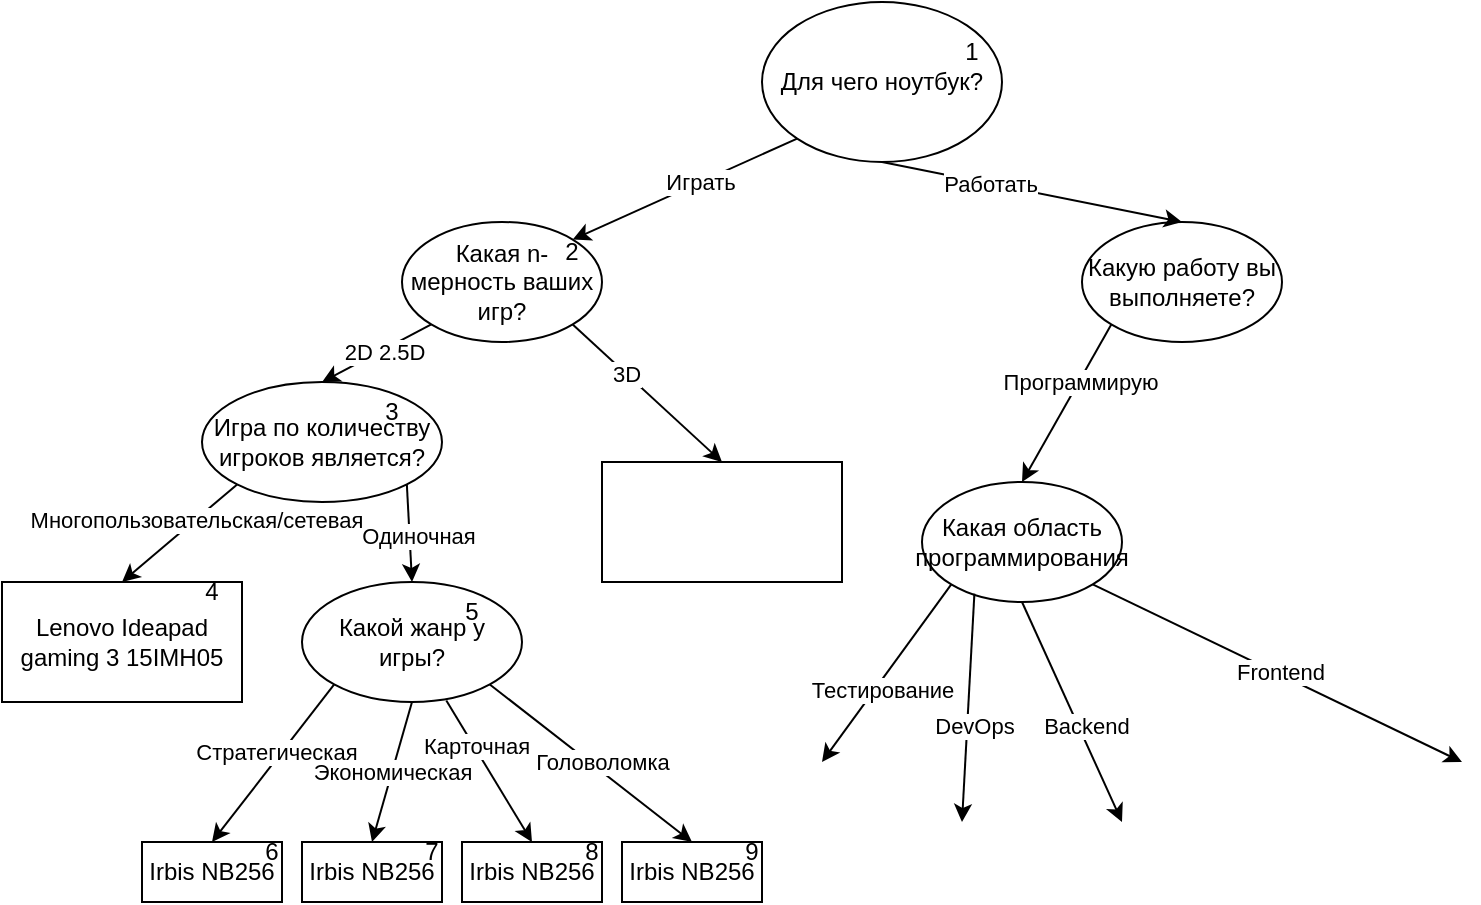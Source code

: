 <mxfile version="22.0.2" type="device">
  <diagram id="6a731a19-8d31-9384-78a2-239565b7b9f0" name="Page-1">
    <mxGraphModel dx="1863" dy="614" grid="1" gridSize="10" guides="1" tooltips="1" connect="1" arrows="1" fold="1" page="1" pageScale="1" pageWidth="827" pageHeight="1169" background="none" math="0" shadow="0">
      <root>
        <mxCell id="0" />
        <mxCell id="1" parent="0" />
        <mxCell id="LmN3VaP8nzWtiYWinhHe-1060" value="Для чего ноутбук?" style="ellipse;whiteSpace=wrap;html=1;" parent="1" vertex="1">
          <mxGeometry x="340" y="10" width="120" height="80" as="geometry" />
        </mxCell>
        <mxCell id="LmN3VaP8nzWtiYWinhHe-1061" value="Какая n-мерность ваших игр?" style="ellipse;whiteSpace=wrap;html=1;" parent="1" vertex="1">
          <mxGeometry x="160" y="120" width="100" height="60" as="geometry" />
        </mxCell>
        <mxCell id="LmN3VaP8nzWtiYWinhHe-1062" value="" style="endArrow=classic;html=1;rounded=0;exitX=0;exitY=1;exitDx=0;exitDy=0;entryX=1;entryY=0;entryDx=0;entryDy=0;" parent="1" source="LmN3VaP8nzWtiYWinhHe-1060" target="LmN3VaP8nzWtiYWinhHe-1061" edge="1">
          <mxGeometry width="50" height="50" relative="1" as="geometry">
            <mxPoint x="270" y="190" as="sourcePoint" />
            <mxPoint x="310" y="110" as="targetPoint" />
          </mxGeometry>
        </mxCell>
        <mxCell id="LmN3VaP8nzWtiYWinhHe-1063" value="Играть" style="edgeLabel;html=1;align=center;verticalAlign=middle;resizable=0;points=[];" parent="LmN3VaP8nzWtiYWinhHe-1062" vertex="1" connectable="0">
          <mxGeometry x="-0.133" relative="1" as="geometry">
            <mxPoint as="offset" />
          </mxGeometry>
        </mxCell>
        <mxCell id="LmN3VaP8nzWtiYWinhHe-1064" value="Какую работу вы выполняете?" style="ellipse;whiteSpace=wrap;html=1;" parent="1" vertex="1">
          <mxGeometry x="500" y="120" width="100" height="60" as="geometry" />
        </mxCell>
        <mxCell id="LmN3VaP8nzWtiYWinhHe-1065" value="" style="endArrow=classic;html=1;rounded=0;entryX=0.5;entryY=0;entryDx=0;entryDy=0;exitX=0.5;exitY=1;exitDx=0;exitDy=0;" parent="1" source="LmN3VaP8nzWtiYWinhHe-1060" target="LmN3VaP8nzWtiYWinhHe-1064" edge="1">
          <mxGeometry width="50" height="50" relative="1" as="geometry">
            <mxPoint x="340" y="150" as="sourcePoint" />
            <mxPoint x="390" y="100" as="targetPoint" />
          </mxGeometry>
        </mxCell>
        <mxCell id="LmN3VaP8nzWtiYWinhHe-1066" value="Работать" style="edgeLabel;html=1;align=center;verticalAlign=middle;resizable=0;points=[];" parent="LmN3VaP8nzWtiYWinhHe-1065" vertex="1" connectable="0">
          <mxGeometry x="-0.287" relative="1" as="geometry">
            <mxPoint as="offset" />
          </mxGeometry>
        </mxCell>
        <mxCell id="LmN3VaP8nzWtiYWinhHe-1067" value="" style="endArrow=classic;html=1;rounded=0;exitX=1;exitY=1;exitDx=0;exitDy=0;entryX=0.5;entryY=0;entryDx=0;entryDy=0;" parent="1" source="LmN3VaP8nzWtiYWinhHe-1061" target="LmN3VaP8nzWtiYWinhHe-1071" edge="1">
          <mxGeometry width="50" height="50" relative="1" as="geometry">
            <mxPoint x="260" y="260" as="sourcePoint" />
            <mxPoint x="310" y="220" as="targetPoint" />
          </mxGeometry>
        </mxCell>
        <mxCell id="LmN3VaP8nzWtiYWinhHe-1068" value="3D" style="edgeLabel;html=1;align=center;verticalAlign=middle;resizable=0;points=[];" parent="LmN3VaP8nzWtiYWinhHe-1067" vertex="1" connectable="0">
          <mxGeometry x="-0.284" relative="1" as="geometry">
            <mxPoint as="offset" />
          </mxGeometry>
        </mxCell>
        <mxCell id="LmN3VaP8nzWtiYWinhHe-1069" value="" style="endArrow=classic;html=1;rounded=0;exitX=0;exitY=1;exitDx=0;exitDy=0;entryX=0.5;entryY=0;entryDx=0;entryDy=0;" parent="1" source="LmN3VaP8nzWtiYWinhHe-1061" target="LmN3VaP8nzWtiYWinhHe-1073" edge="1">
          <mxGeometry width="50" height="50" relative="1" as="geometry">
            <mxPoint x="260" y="190" as="sourcePoint" />
            <mxPoint x="110" y="240" as="targetPoint" />
          </mxGeometry>
        </mxCell>
        <mxCell id="LmN3VaP8nzWtiYWinhHe-1070" value="2D 2.5D" style="edgeLabel;html=1;align=center;verticalAlign=middle;resizable=0;points=[];" parent="LmN3VaP8nzWtiYWinhHe-1069" vertex="1" connectable="0">
          <mxGeometry x="-0.119" y="1" relative="1" as="geometry">
            <mxPoint as="offset" />
          </mxGeometry>
        </mxCell>
        <mxCell id="LmN3VaP8nzWtiYWinhHe-1071" value="" style="rounded=0;whiteSpace=wrap;html=1;" parent="1" vertex="1">
          <mxGeometry x="260" y="240" width="120" height="60" as="geometry" />
        </mxCell>
        <mxCell id="LmN3VaP8nzWtiYWinhHe-1073" value="Игра по количеству игроков является?" style="ellipse;whiteSpace=wrap;html=1;" parent="1" vertex="1">
          <mxGeometry x="60" y="200" width="120" height="60" as="geometry" />
        </mxCell>
        <mxCell id="LmN3VaP8nzWtiYWinhHe-1075" value="" style="endArrow=classic;html=1;rounded=0;exitX=0;exitY=1;exitDx=0;exitDy=0;entryX=0.5;entryY=0;entryDx=0;entryDy=0;" parent="1" source="LmN3VaP8nzWtiYWinhHe-1073" target="LmN3VaP8nzWtiYWinhHe-1080" edge="1">
          <mxGeometry width="50" height="50" relative="1" as="geometry">
            <mxPoint x="90" y="300" as="sourcePoint" />
            <mxPoint x="-5" y="290" as="targetPoint" />
          </mxGeometry>
        </mxCell>
        <mxCell id="LmN3VaP8nzWtiYWinhHe-1079" value="Многопользовательская/сетевая" style="edgeLabel;html=1;align=center;verticalAlign=middle;resizable=0;points=[];" parent="LmN3VaP8nzWtiYWinhHe-1075" vertex="1" connectable="0">
          <mxGeometry x="-0.28" relative="1" as="geometry">
            <mxPoint as="offset" />
          </mxGeometry>
        </mxCell>
        <mxCell id="LmN3VaP8nzWtiYWinhHe-1076" value="1" style="text;html=1;strokeColor=none;fillColor=none;align=center;verticalAlign=middle;whiteSpace=wrap;rounded=0;" parent="1" vertex="1">
          <mxGeometry x="430" y="30" width="30" height="10" as="geometry" />
        </mxCell>
        <mxCell id="LmN3VaP8nzWtiYWinhHe-1077" value="2" style="text;html=1;strokeColor=none;fillColor=none;align=center;verticalAlign=middle;whiteSpace=wrap;rounded=0;" parent="1" vertex="1">
          <mxGeometry x="230" y="130" width="30" height="10" as="geometry" />
        </mxCell>
        <mxCell id="LmN3VaP8nzWtiYWinhHe-1078" value="3" style="text;html=1;strokeColor=none;fillColor=none;align=center;verticalAlign=middle;whiteSpace=wrap;rounded=0;" parent="1" vertex="1">
          <mxGeometry x="140" y="210" width="30" height="10" as="geometry" />
        </mxCell>
        <mxCell id="LmN3VaP8nzWtiYWinhHe-1080" value="Lenovo Ideapad gaming 3 15IMH05" style="rounded=0;whiteSpace=wrap;html=1;" parent="1" vertex="1">
          <mxGeometry x="-40" y="300" width="120" height="60" as="geometry" />
        </mxCell>
        <mxCell id="LmN3VaP8nzWtiYWinhHe-1081" value="4" style="text;html=1;strokeColor=none;fillColor=none;align=center;verticalAlign=middle;whiteSpace=wrap;rounded=0;" parent="1" vertex="1">
          <mxGeometry x="50" y="300" width="30" height="10" as="geometry" />
        </mxCell>
        <mxCell id="LmN3VaP8nzWtiYWinhHe-1083" value="" style="endArrow=classic;html=1;rounded=0;exitX=1;exitY=1;exitDx=0;exitDy=0;entryX=0.5;entryY=0;entryDx=0;entryDy=0;" parent="1" source="LmN3VaP8nzWtiYWinhHe-1073" target="LmN3VaP8nzWtiYWinhHe-1086" edge="1">
          <mxGeometry width="50" height="50" relative="1" as="geometry">
            <mxPoint x="187" y="300" as="sourcePoint" />
            <mxPoint x="180" y="300" as="targetPoint" />
          </mxGeometry>
        </mxCell>
        <mxCell id="LmN3VaP8nzWtiYWinhHe-1084" value="Одиночная" style="edgeLabel;html=1;align=center;verticalAlign=middle;resizable=0;points=[];" parent="LmN3VaP8nzWtiYWinhHe-1083" vertex="1" connectable="0">
          <mxGeometry x="-0.28" relative="1" as="geometry">
            <mxPoint x="4" y="8" as="offset" />
          </mxGeometry>
        </mxCell>
        <mxCell id="LmN3VaP8nzWtiYWinhHe-1086" value="Какой жанр у игры?" style="ellipse;whiteSpace=wrap;html=1;" parent="1" vertex="1">
          <mxGeometry x="110" y="300" width="110" height="60" as="geometry" />
        </mxCell>
        <mxCell id="LmN3VaP8nzWtiYWinhHe-1082" value="5" style="text;html=1;strokeColor=none;fillColor=none;align=center;verticalAlign=middle;whiteSpace=wrap;rounded=0;" parent="1" vertex="1">
          <mxGeometry x="180" y="310" width="30" height="10" as="geometry" />
        </mxCell>
        <mxCell id="LmN3VaP8nzWtiYWinhHe-1087" value="Irbis NB256" style="rounded=0;whiteSpace=wrap;html=1;" parent="1" vertex="1">
          <mxGeometry x="30" y="430" width="70" height="30" as="geometry" />
        </mxCell>
        <mxCell id="LmN3VaP8nzWtiYWinhHe-1088" value="Irbis NB256" style="rounded=0;whiteSpace=wrap;html=1;" parent="1" vertex="1">
          <mxGeometry x="110" y="430" width="70" height="30" as="geometry" />
        </mxCell>
        <mxCell id="LmN3VaP8nzWtiYWinhHe-1089" value="Irbis NB256" style="rounded=0;whiteSpace=wrap;html=1;" parent="1" vertex="1">
          <mxGeometry x="190" y="430" width="70" height="30" as="geometry" />
        </mxCell>
        <mxCell id="LmN3VaP8nzWtiYWinhHe-1090" value="Irbis NB256" style="rounded=0;whiteSpace=wrap;html=1;" parent="1" vertex="1">
          <mxGeometry x="270" y="430" width="70" height="30" as="geometry" />
        </mxCell>
        <mxCell id="LmN3VaP8nzWtiYWinhHe-1091" value="" style="endArrow=classic;html=1;rounded=0;exitX=0;exitY=1;exitDx=0;exitDy=0;entryX=0.5;entryY=0;entryDx=0;entryDy=0;" parent="1" source="LmN3VaP8nzWtiYWinhHe-1086" target="LmN3VaP8nzWtiYWinhHe-1087" edge="1">
          <mxGeometry width="50" height="50" relative="1" as="geometry">
            <mxPoint x="120" y="360" as="sourcePoint" />
            <mxPoint x="143" y="409" as="targetPoint" />
          </mxGeometry>
        </mxCell>
        <mxCell id="LmN3VaP8nzWtiYWinhHe-1092" value="Стратегическая" style="edgeLabel;html=1;align=center;verticalAlign=middle;resizable=0;points=[];" parent="LmN3VaP8nzWtiYWinhHe-1091" vertex="1" connectable="0">
          <mxGeometry x="-0.28" relative="1" as="geometry">
            <mxPoint x="-7" y="5" as="offset" />
          </mxGeometry>
        </mxCell>
        <mxCell id="LmN3VaP8nzWtiYWinhHe-1093" value="Экономическая" style="endArrow=classic;html=1;rounded=0;exitX=0.5;exitY=1;exitDx=0;exitDy=0;entryX=0.5;entryY=0;entryDx=0;entryDy=0;" parent="1" source="LmN3VaP8nzWtiYWinhHe-1086" target="LmN3VaP8nzWtiYWinhHe-1088" edge="1">
          <mxGeometry width="50" height="50" relative="1" as="geometry">
            <mxPoint x="156" y="370" as="sourcePoint" />
            <mxPoint x="75" y="440" as="targetPoint" />
          </mxGeometry>
        </mxCell>
        <mxCell id="LmN3VaP8nzWtiYWinhHe-1096" value="" style="endArrow=classic;html=1;rounded=0;exitX=0.656;exitY=0.987;exitDx=0;exitDy=0;exitPerimeter=0;entryX=0.5;entryY=0;entryDx=0;entryDy=0;" parent="1" source="LmN3VaP8nzWtiYWinhHe-1086" target="LmN3VaP8nzWtiYWinhHe-1089" edge="1">
          <mxGeometry width="50" height="50" relative="1" as="geometry">
            <mxPoint x="100" y="390" as="sourcePoint" />
            <mxPoint x="240" y="410" as="targetPoint" />
          </mxGeometry>
        </mxCell>
        <mxCell id="LmN3VaP8nzWtiYWinhHe-1097" value="Карточная" style="edgeLabel;html=1;align=center;verticalAlign=middle;resizable=0;points=[];" parent="LmN3VaP8nzWtiYWinhHe-1096" vertex="1" connectable="0">
          <mxGeometry x="-0.355" y="1" relative="1" as="geometry">
            <mxPoint as="offset" />
          </mxGeometry>
        </mxCell>
        <mxCell id="LmN3VaP8nzWtiYWinhHe-1098" value="" style="endArrow=classic;html=1;rounded=0;exitX=1;exitY=1;exitDx=0;exitDy=0;entryX=0.5;entryY=0;entryDx=0;entryDy=0;" parent="1" source="LmN3VaP8nzWtiYWinhHe-1086" target="LmN3VaP8nzWtiYWinhHe-1090" edge="1">
          <mxGeometry width="50" height="50" relative="1" as="geometry">
            <mxPoint x="100" y="390" as="sourcePoint" />
            <mxPoint x="280" y="420" as="targetPoint" />
          </mxGeometry>
        </mxCell>
        <mxCell id="LmN3VaP8nzWtiYWinhHe-1099" value="Головоломка" style="edgeLabel;html=1;align=center;verticalAlign=middle;resizable=0;points=[];rotation=0;" parent="LmN3VaP8nzWtiYWinhHe-1098" vertex="1" connectable="0">
          <mxGeometry x="-0.068" y="-1" relative="1" as="geometry">
            <mxPoint x="10" y="1" as="offset" />
          </mxGeometry>
        </mxCell>
        <mxCell id="LmN3VaP8nzWtiYWinhHe-1100" value="6" style="text;html=1;strokeColor=none;fillColor=none;align=center;verticalAlign=middle;whiteSpace=wrap;rounded=0;" parent="1" vertex="1">
          <mxGeometry x="80" y="430" width="30" height="10" as="geometry" />
        </mxCell>
        <mxCell id="LmN3VaP8nzWtiYWinhHe-1101" value="7" style="text;html=1;strokeColor=none;fillColor=none;align=center;verticalAlign=middle;whiteSpace=wrap;rounded=0;" parent="1" vertex="1">
          <mxGeometry x="160" y="430" width="30" height="10" as="geometry" />
        </mxCell>
        <mxCell id="LmN3VaP8nzWtiYWinhHe-1102" value="8" style="text;html=1;strokeColor=none;fillColor=none;align=center;verticalAlign=middle;whiteSpace=wrap;rounded=0;" parent="1" vertex="1">
          <mxGeometry x="240" y="430" width="30" height="10" as="geometry" />
        </mxCell>
        <mxCell id="LmN3VaP8nzWtiYWinhHe-1103" value="9" style="text;html=1;strokeColor=none;fillColor=none;align=center;verticalAlign=middle;whiteSpace=wrap;rounded=0;" parent="1" vertex="1">
          <mxGeometry x="320" y="430" width="30" height="10" as="geometry" />
        </mxCell>
        <mxCell id="s6pd6huxwtieAwkRlGLR-1" value="Какая область программирования" style="ellipse;whiteSpace=wrap;html=1;" vertex="1" parent="1">
          <mxGeometry x="420" y="250" width="100" height="60" as="geometry" />
        </mxCell>
        <mxCell id="s6pd6huxwtieAwkRlGLR-3" value="" style="endArrow=classic;html=1;rounded=0;exitX=1;exitY=1;exitDx=0;exitDy=0;entryX=0.5;entryY=0;entryDx=0;entryDy=0;" edge="1" parent="1" source="s6pd6huxwtieAwkRlGLR-1">
          <mxGeometry width="50" height="50" relative="1" as="geometry">
            <mxPoint x="540" y="350" as="sourcePoint" />
            <mxPoint x="690" y="390" as="targetPoint" />
          </mxGeometry>
        </mxCell>
        <mxCell id="s6pd6huxwtieAwkRlGLR-4" value="Frontend" style="edgeLabel;html=1;align=center;verticalAlign=middle;resizable=0;points=[];" vertex="1" connectable="0" parent="s6pd6huxwtieAwkRlGLR-3">
          <mxGeometry x="0.012" y="1" relative="1" as="geometry">
            <mxPoint as="offset" />
          </mxGeometry>
        </mxCell>
        <mxCell id="s6pd6huxwtieAwkRlGLR-5" value="" style="endArrow=classic;html=1;rounded=0;exitX=0.5;exitY=1;exitDx=0;exitDy=0;" edge="1" parent="1" source="s6pd6huxwtieAwkRlGLR-1">
          <mxGeometry width="50" height="50" relative="1" as="geometry">
            <mxPoint x="480" y="310" as="sourcePoint" />
            <mxPoint x="520" y="420" as="targetPoint" />
          </mxGeometry>
        </mxCell>
        <mxCell id="s6pd6huxwtieAwkRlGLR-6" value="Backend" style="edgeLabel;html=1;align=center;verticalAlign=middle;resizable=0;points=[];" vertex="1" connectable="0" parent="s6pd6huxwtieAwkRlGLR-5">
          <mxGeometry x="0.148" y="3" relative="1" as="geometry">
            <mxPoint as="offset" />
          </mxGeometry>
        </mxCell>
        <mxCell id="s6pd6huxwtieAwkRlGLR-7" value="" style="endArrow=classic;html=1;rounded=0;exitX=0.262;exitY=0.93;exitDx=0;exitDy=0;exitPerimeter=0;" edge="1" parent="1" source="s6pd6huxwtieAwkRlGLR-1">
          <mxGeometry width="50" height="50" relative="1" as="geometry">
            <mxPoint x="440" y="320" as="sourcePoint" />
            <mxPoint x="440" y="420" as="targetPoint" />
          </mxGeometry>
        </mxCell>
        <mxCell id="s6pd6huxwtieAwkRlGLR-8" value="DevOps" style="edgeLabel;html=1;align=center;verticalAlign=middle;resizable=0;points=[];" vertex="1" connectable="0" parent="s6pd6huxwtieAwkRlGLR-7">
          <mxGeometry x="0.148" y="3" relative="1" as="geometry">
            <mxPoint as="offset" />
          </mxGeometry>
        </mxCell>
        <mxCell id="s6pd6huxwtieAwkRlGLR-9" value="" style="endArrow=classic;html=1;rounded=0;exitX=0;exitY=1;exitDx=0;exitDy=0;" edge="1" parent="1" source="s6pd6huxwtieAwkRlGLR-1">
          <mxGeometry width="50" height="50" relative="1" as="geometry">
            <mxPoint x="445" y="430" as="sourcePoint" />
            <mxPoint x="370" y="390" as="targetPoint" />
          </mxGeometry>
        </mxCell>
        <mxCell id="s6pd6huxwtieAwkRlGLR-10" value="Тестирование" style="edgeLabel;html=1;align=center;verticalAlign=middle;resizable=0;points=[];" vertex="1" connectable="0" parent="s6pd6huxwtieAwkRlGLR-9">
          <mxGeometry x="0.148" y="3" relative="1" as="geometry">
            <mxPoint as="offset" />
          </mxGeometry>
        </mxCell>
        <mxCell id="s6pd6huxwtieAwkRlGLR-11" value="" style="endArrow=classic;html=1;rounded=0;entryX=0.5;entryY=0;entryDx=0;entryDy=0;exitX=0;exitY=1;exitDx=0;exitDy=0;" edge="1" parent="1" source="LmN3VaP8nzWtiYWinhHe-1064" target="s6pd6huxwtieAwkRlGLR-1">
          <mxGeometry width="50" height="50" relative="1" as="geometry">
            <mxPoint x="520" y="230" as="sourcePoint" />
            <mxPoint x="670" y="260" as="targetPoint" />
          </mxGeometry>
        </mxCell>
        <mxCell id="s6pd6huxwtieAwkRlGLR-12" value="Программирую" style="edgeLabel;html=1;align=center;verticalAlign=middle;resizable=0;points=[];" vertex="1" connectable="0" parent="s6pd6huxwtieAwkRlGLR-11">
          <mxGeometry x="-0.287" relative="1" as="geometry">
            <mxPoint as="offset" />
          </mxGeometry>
        </mxCell>
      </root>
    </mxGraphModel>
  </diagram>
</mxfile>
